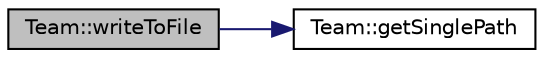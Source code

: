 digraph "Team::writeToFile"
{
  edge [fontname="Helvetica",fontsize="10",labelfontname="Helvetica",labelfontsize="10"];
  node [fontname="Helvetica",fontsize="10",shape=record];
  rankdir="LR";
  Node46 [label="Team::writeToFile",height=0.2,width=0.4,color="black", fillcolor="grey75", style="filled", fontcolor="black"];
  Node46 -> Node47 [color="midnightblue",fontsize="10",style="solid",fontname="Helvetica"];
  Node47 [label="Team::getSinglePath",height=0.2,width=0.4,color="black", fillcolor="white", style="filled",URL="$class_team.html#a5df43cd9e7901e78f3ec4d5be1d8062e"];
}
